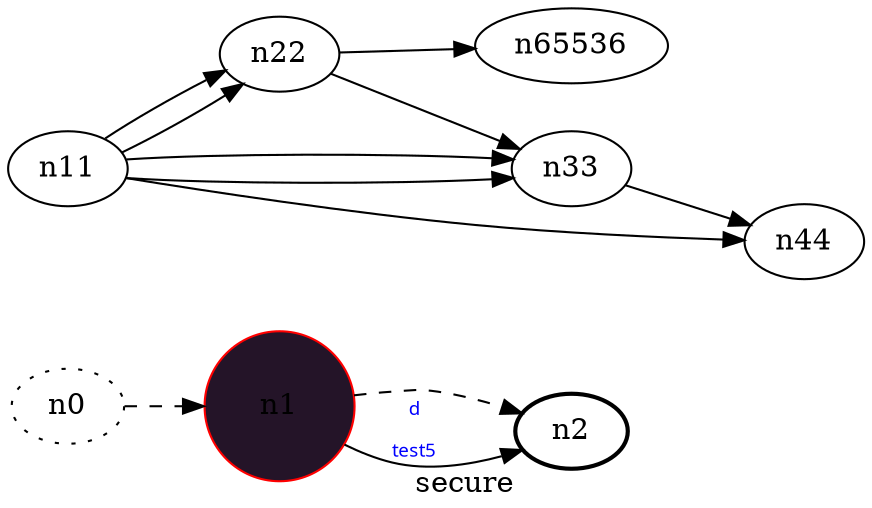 digraph test5 {
	rankdir=LR;
	fontcolor=blue; /* c0; c1; c0 -- c1 */
	n0 [style=dotted, fillcolor="#241428"]; // c2; c260; c2 -- c3
	n1 [height=1, width=1, color=red, style=dotted, fillcolor="#241428"]; // c2; c260; c2 -- c3
	n1 [height=1, width=1, color=red, style=filled];
	n2 [style=bold, xlabel="secure"];
	n0 -> n1 -> n2[style=dashed];
	n1 -> n2 [fontname="comic sans", label="d\n\l\G", fontcolor=blue, fontsize=9];
	n11 -> n22;
	n11 -> n33;
	n11 -> n22;
	n11 -> n33;
	n11 -> n44;
	n22 -> n33;
	n22 -> n65536;
	n33 -> n44;
}
